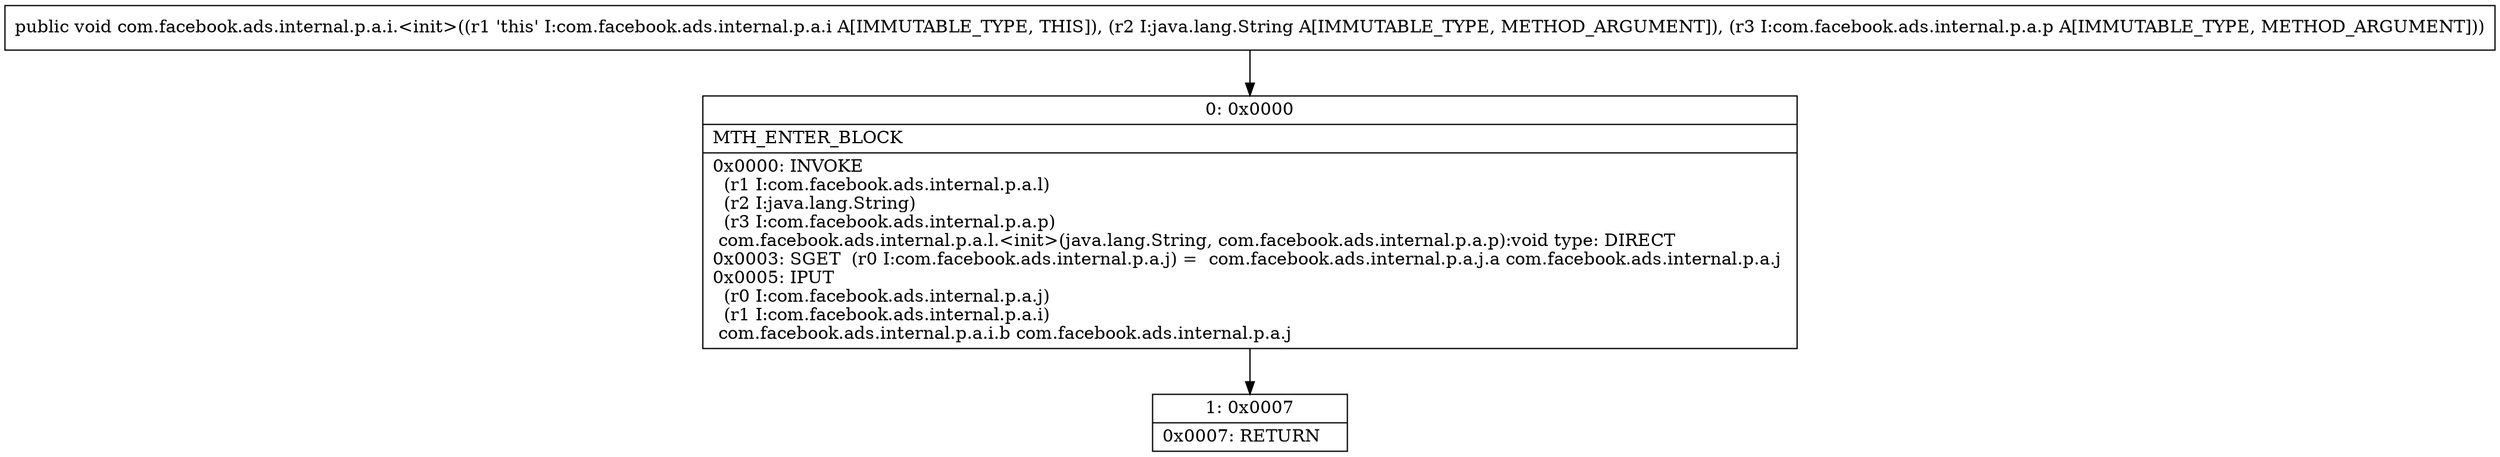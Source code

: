 digraph "CFG forcom.facebook.ads.internal.p.a.i.\<init\>(Ljava\/lang\/String;Lcom\/facebook\/ads\/internal\/p\/a\/p;)V" {
Node_0 [shape=record,label="{0\:\ 0x0000|MTH_ENTER_BLOCK\l|0x0000: INVOKE  \l  (r1 I:com.facebook.ads.internal.p.a.l)\l  (r2 I:java.lang.String)\l  (r3 I:com.facebook.ads.internal.p.a.p)\l com.facebook.ads.internal.p.a.l.\<init\>(java.lang.String, com.facebook.ads.internal.p.a.p):void type: DIRECT \l0x0003: SGET  (r0 I:com.facebook.ads.internal.p.a.j) =  com.facebook.ads.internal.p.a.j.a com.facebook.ads.internal.p.a.j \l0x0005: IPUT  \l  (r0 I:com.facebook.ads.internal.p.a.j)\l  (r1 I:com.facebook.ads.internal.p.a.i)\l com.facebook.ads.internal.p.a.i.b com.facebook.ads.internal.p.a.j \l}"];
Node_1 [shape=record,label="{1\:\ 0x0007|0x0007: RETURN   \l}"];
MethodNode[shape=record,label="{public void com.facebook.ads.internal.p.a.i.\<init\>((r1 'this' I:com.facebook.ads.internal.p.a.i A[IMMUTABLE_TYPE, THIS]), (r2 I:java.lang.String A[IMMUTABLE_TYPE, METHOD_ARGUMENT]), (r3 I:com.facebook.ads.internal.p.a.p A[IMMUTABLE_TYPE, METHOD_ARGUMENT])) }"];
MethodNode -> Node_0;
Node_0 -> Node_1;
}

